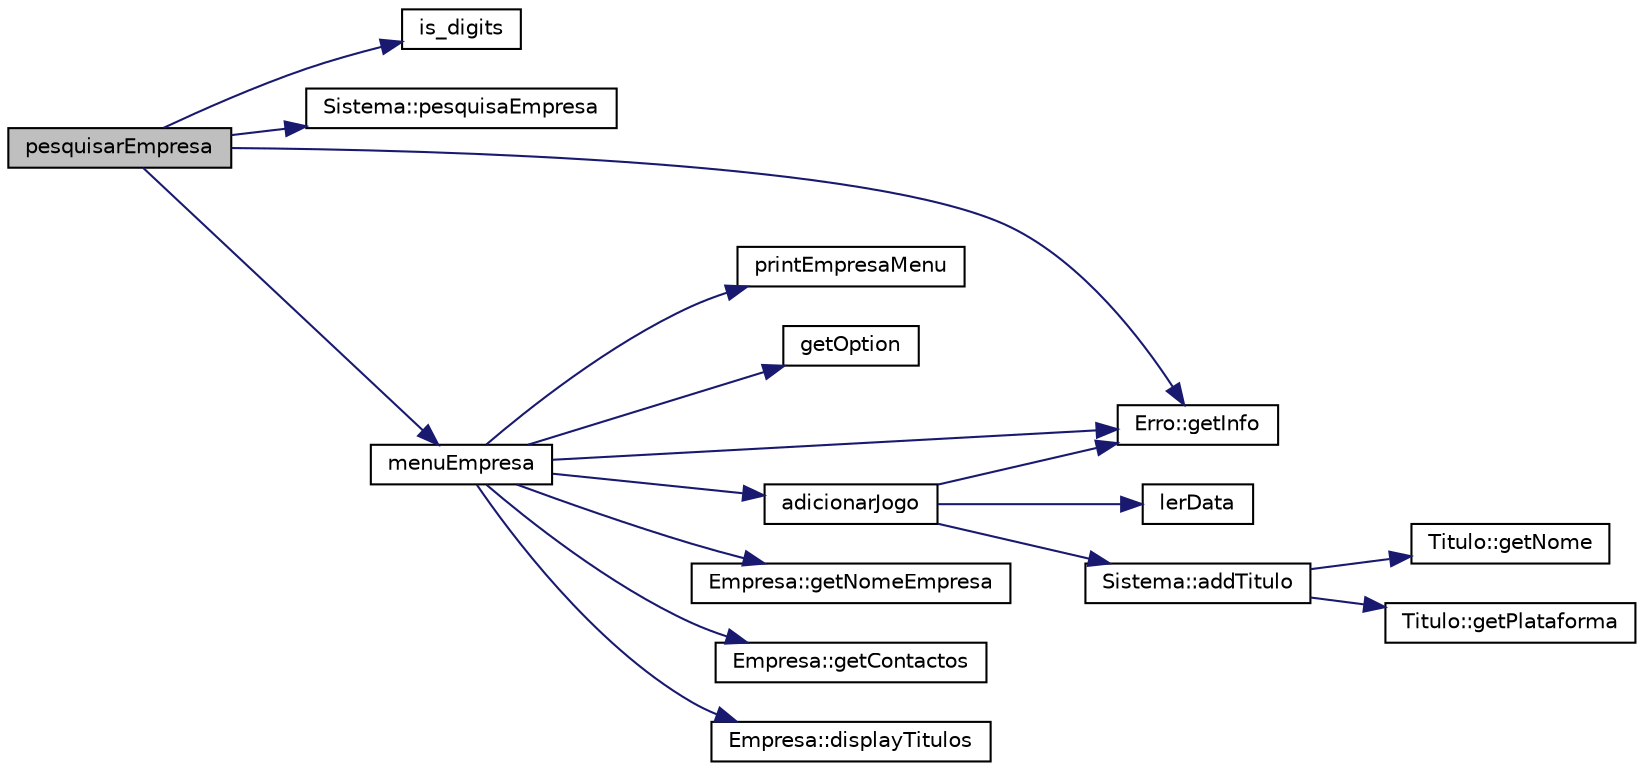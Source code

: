 digraph "pesquisarEmpresa"
{
  edge [fontname="Helvetica",fontsize="10",labelfontname="Helvetica",labelfontsize="10"];
  node [fontname="Helvetica",fontsize="10",shape=record];
  rankdir="LR";
  Node357 [label="pesquisarEmpresa",height=0.2,width=0.4,color="black", fillcolor="grey75", style="filled", fontcolor="black"];
  Node357 -> Node358 [color="midnightblue",fontsize="10",style="solid",fontname="Helvetica"];
  Node358 [label="is_digits",height=0.2,width=0.4,color="black", fillcolor="white", style="filled",URL="$main_8cpp.html#a6c175a1424e435dba38c472eaf2f5535"];
  Node357 -> Node359 [color="midnightblue",fontsize="10",style="solid",fontname="Helvetica"];
  Node359 [label="Sistema::pesquisaEmpresa",height=0.2,width=0.4,color="black", fillcolor="white", style="filled",URL="$class_sistema.html#a1f22677c42afd48be088f2eca428dede",tooltip="Pesquisa uma empresa. "];
  Node357 -> Node360 [color="midnightblue",fontsize="10",style="solid",fontname="Helvetica"];
  Node360 [label="menuEmpresa",height=0.2,width=0.4,color="black", fillcolor="white", style="filled",URL="$main_8cpp.html#a175192136cbe59d60bb80a1cd975fb68"];
  Node360 -> Node361 [color="midnightblue",fontsize="10",style="solid",fontname="Helvetica"];
  Node361 [label="printEmpresaMenu",height=0.2,width=0.4,color="black", fillcolor="white", style="filled",URL="$main_8cpp.html#a28b549948b369d4db7a926ec0cfd6e77"];
  Node360 -> Node362 [color="midnightblue",fontsize="10",style="solid",fontname="Helvetica"];
  Node362 [label="getOption",height=0.2,width=0.4,color="black", fillcolor="white", style="filled",URL="$main_8cpp.html#a69864162453f9299380c3c91be8fdca4"];
  Node360 -> Node363 [color="midnightblue",fontsize="10",style="solid",fontname="Helvetica"];
  Node363 [label="Erro::getInfo",height=0.2,width=0.4,color="black", fillcolor="white", style="filled",URL="$class_erro.html#abfc1e9735b259d88bb97828a23164eb0",tooltip="Permite obter a descrição do Erro. "];
  Node360 -> Node364 [color="midnightblue",fontsize="10",style="solid",fontname="Helvetica"];
  Node364 [label="adicionarJogo",height=0.2,width=0.4,color="black", fillcolor="white", style="filled",URL="$main_8cpp.html#af223924a460aa7610e351d33b9105191"];
  Node364 -> Node365 [color="midnightblue",fontsize="10",style="solid",fontname="Helvetica"];
  Node365 [label="lerData",height=0.2,width=0.4,color="black", fillcolor="white", style="filled",URL="$main_8cpp.html#afdd4f73eaf1ae01f9f045850fe275884"];
  Node364 -> Node363 [color="midnightblue",fontsize="10",style="solid",fontname="Helvetica"];
  Node364 -> Node366 [color="midnightblue",fontsize="10",style="solid",fontname="Helvetica"];
  Node366 [label="Sistema::addTitulo",height=0.2,width=0.4,color="black", fillcolor="white", style="filled",URL="$class_sistema.html#a1136080a3cf835831bf94908d419ae42",tooltip="Adiciona um novo titulo ao sistema. "];
  Node366 -> Node367 [color="midnightblue",fontsize="10",style="solid",fontname="Helvetica"];
  Node367 [label="Titulo::getNome",height=0.2,width=0.4,color="black", fillcolor="white", style="filled",URL="$class_titulo.html#acb79279860b3404c6419697df5f860cb",tooltip="Permite obter o nome do titulo. "];
  Node366 -> Node368 [color="midnightblue",fontsize="10",style="solid",fontname="Helvetica"];
  Node368 [label="Titulo::getPlataforma",height=0.2,width=0.4,color="black", fillcolor="white", style="filled",URL="$class_titulo.html#a2a57a31d40c5df012b3c6e2451c253dd",tooltip="Permite obter a plataforma do titulo. "];
  Node360 -> Node369 [color="midnightblue",fontsize="10",style="solid",fontname="Helvetica"];
  Node369 [label="Empresa::getNomeEmpresa",height=0.2,width=0.4,color="black", fillcolor="white", style="filled",URL="$class_empresa.html#a99bc2de98a0c0348abb74c93e6e7159e"];
  Node360 -> Node370 [color="midnightblue",fontsize="10",style="solid",fontname="Helvetica"];
  Node370 [label="Empresa::getContactos",height=0.2,width=0.4,color="black", fillcolor="white", style="filled",URL="$class_empresa.html#a19396f860d9b17f94bd262ba093d76eb"];
  Node360 -> Node371 [color="midnightblue",fontsize="10",style="solid",fontname="Helvetica"];
  Node371 [label="Empresa::displayTitulos",height=0.2,width=0.4,color="black", fillcolor="white", style="filled",URL="$class_empresa.html#af067f4d00a5ceb8816a607164916d2e1"];
  Node357 -> Node363 [color="midnightblue",fontsize="10",style="solid",fontname="Helvetica"];
}
